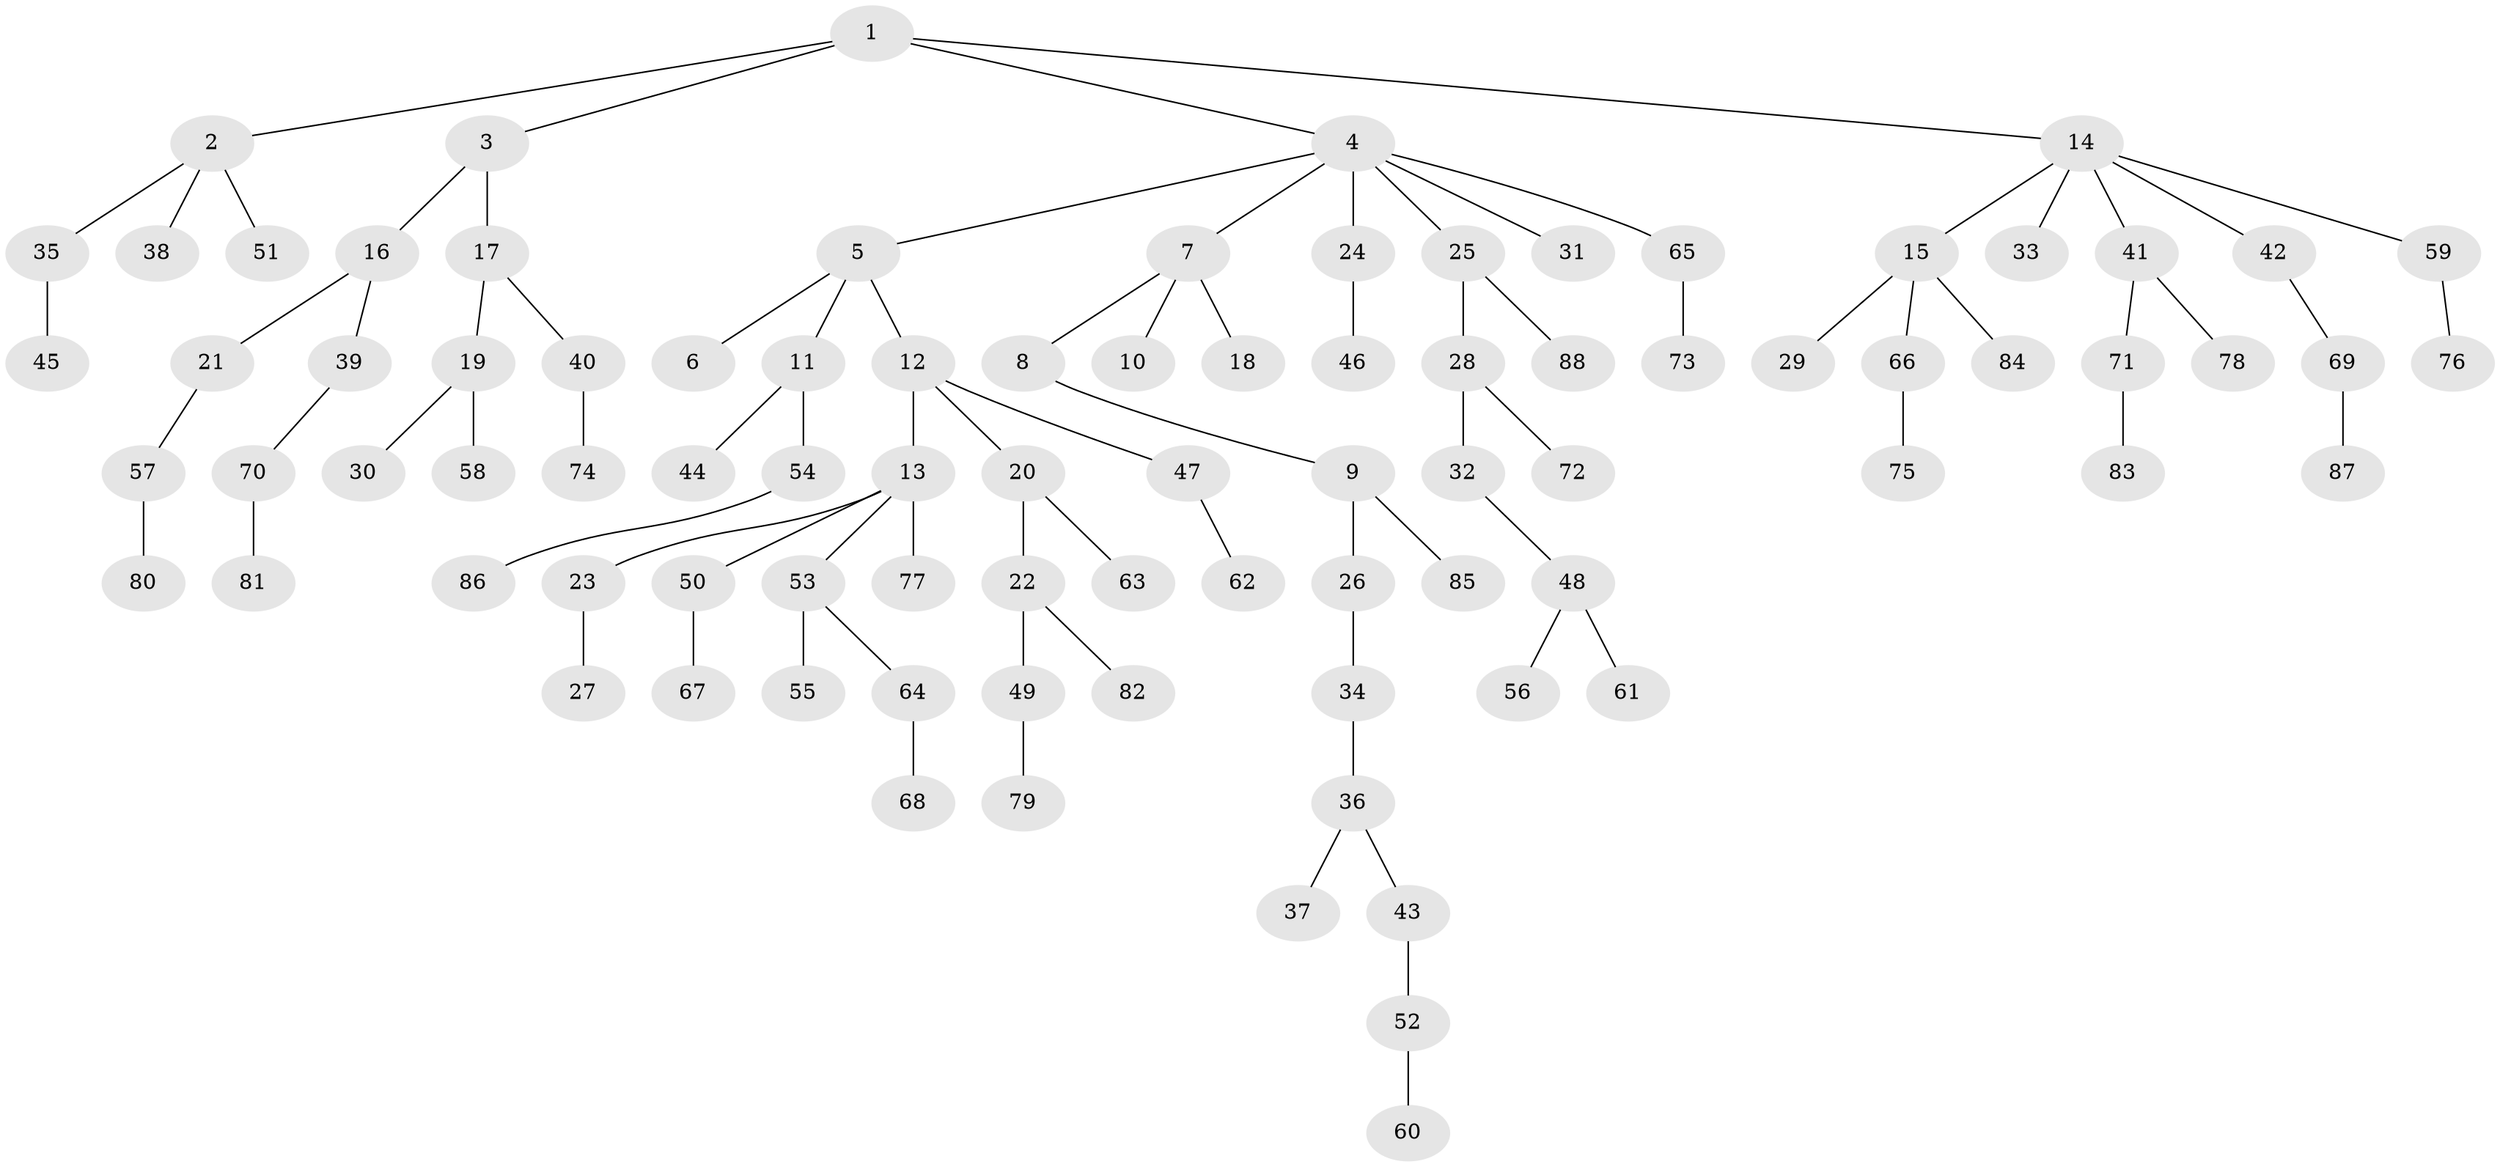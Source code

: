 // coarse degree distribution, {6: 0.017857142857142856, 3: 0.14285714285714285, 7: 0.03571428571428571, 2: 0.23214285714285715, 1: 0.5357142857142857, 5: 0.03571428571428571}
// Generated by graph-tools (version 1.1) at 2025/42/03/06/25 10:42:03]
// undirected, 88 vertices, 87 edges
graph export_dot {
graph [start="1"]
  node [color=gray90,style=filled];
  1;
  2;
  3;
  4;
  5;
  6;
  7;
  8;
  9;
  10;
  11;
  12;
  13;
  14;
  15;
  16;
  17;
  18;
  19;
  20;
  21;
  22;
  23;
  24;
  25;
  26;
  27;
  28;
  29;
  30;
  31;
  32;
  33;
  34;
  35;
  36;
  37;
  38;
  39;
  40;
  41;
  42;
  43;
  44;
  45;
  46;
  47;
  48;
  49;
  50;
  51;
  52;
  53;
  54;
  55;
  56;
  57;
  58;
  59;
  60;
  61;
  62;
  63;
  64;
  65;
  66;
  67;
  68;
  69;
  70;
  71;
  72;
  73;
  74;
  75;
  76;
  77;
  78;
  79;
  80;
  81;
  82;
  83;
  84;
  85;
  86;
  87;
  88;
  1 -- 2;
  1 -- 3;
  1 -- 4;
  1 -- 14;
  2 -- 35;
  2 -- 38;
  2 -- 51;
  3 -- 16;
  3 -- 17;
  4 -- 5;
  4 -- 7;
  4 -- 24;
  4 -- 25;
  4 -- 31;
  4 -- 65;
  5 -- 6;
  5 -- 11;
  5 -- 12;
  7 -- 8;
  7 -- 10;
  7 -- 18;
  8 -- 9;
  9 -- 26;
  9 -- 85;
  11 -- 44;
  11 -- 54;
  12 -- 13;
  12 -- 20;
  12 -- 47;
  13 -- 23;
  13 -- 50;
  13 -- 53;
  13 -- 77;
  14 -- 15;
  14 -- 33;
  14 -- 41;
  14 -- 42;
  14 -- 59;
  15 -- 29;
  15 -- 66;
  15 -- 84;
  16 -- 21;
  16 -- 39;
  17 -- 19;
  17 -- 40;
  19 -- 30;
  19 -- 58;
  20 -- 22;
  20 -- 63;
  21 -- 57;
  22 -- 49;
  22 -- 82;
  23 -- 27;
  24 -- 46;
  25 -- 28;
  25 -- 88;
  26 -- 34;
  28 -- 32;
  28 -- 72;
  32 -- 48;
  34 -- 36;
  35 -- 45;
  36 -- 37;
  36 -- 43;
  39 -- 70;
  40 -- 74;
  41 -- 71;
  41 -- 78;
  42 -- 69;
  43 -- 52;
  47 -- 62;
  48 -- 56;
  48 -- 61;
  49 -- 79;
  50 -- 67;
  52 -- 60;
  53 -- 55;
  53 -- 64;
  54 -- 86;
  57 -- 80;
  59 -- 76;
  64 -- 68;
  65 -- 73;
  66 -- 75;
  69 -- 87;
  70 -- 81;
  71 -- 83;
}
